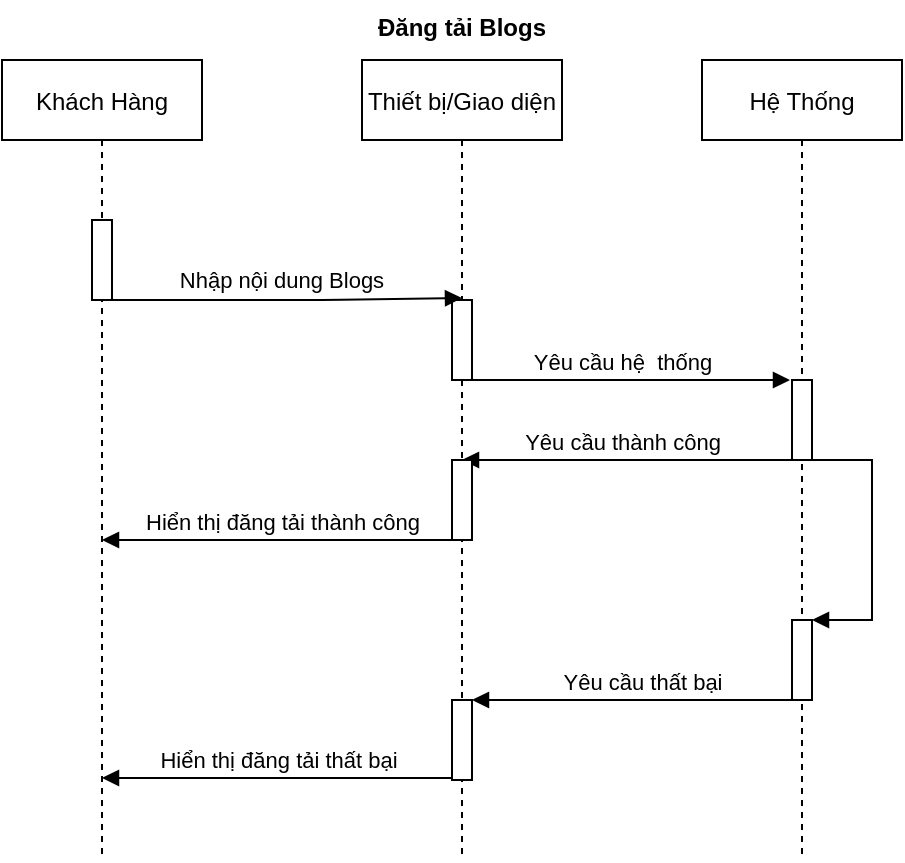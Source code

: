 <mxfile version="14.9.8" type="github">
  <diagram id="kgpKYQtTHZ0yAKxKKP6v" name="Page-1">
    <mxGraphModel dx="1422" dy="794" grid="1" gridSize="10" guides="1" tooltips="1" connect="1" arrows="1" fold="1" page="1" pageScale="1" pageWidth="850" pageHeight="1100" math="0" shadow="0">
      <root>
        <mxCell id="0" />
        <mxCell id="1" parent="0" />
        <mxCell id="CFdorZwno7517KHtC_0F-18" value="Khách Hàng" style="shape=umlLifeline;perimeter=lifelinePerimeter;container=1;collapsible=0;recursiveResize=0;rounded=0;shadow=0;strokeWidth=1;" vertex="1" parent="1">
          <mxGeometry x="130" y="90" width="100" height="400" as="geometry" />
        </mxCell>
        <mxCell id="CFdorZwno7517KHtC_0F-19" value="" style="points=[];perimeter=orthogonalPerimeter;rounded=0;shadow=0;strokeWidth=1;" vertex="1" parent="CFdorZwno7517KHtC_0F-18">
          <mxGeometry x="45" y="80" width="10" height="40" as="geometry" />
        </mxCell>
        <mxCell id="CFdorZwno7517KHtC_0F-20" value="Thiết bị/Giao diện" style="shape=umlLifeline;perimeter=lifelinePerimeter;container=1;collapsible=0;recursiveResize=0;rounded=0;shadow=0;strokeWidth=1;" vertex="1" parent="1">
          <mxGeometry x="310" y="90" width="100" height="400" as="geometry" />
        </mxCell>
        <mxCell id="CFdorZwno7517KHtC_0F-21" value="" style="points=[];perimeter=orthogonalPerimeter;rounded=0;shadow=0;strokeWidth=1;" vertex="1" parent="CFdorZwno7517KHtC_0F-20">
          <mxGeometry x="45" y="120" width="10" height="40" as="geometry" />
        </mxCell>
        <mxCell id="CFdorZwno7517KHtC_0F-22" value="Nhập nội dung Blogs" style="verticalAlign=bottom;endArrow=block;shadow=0;strokeWidth=1;" edge="1" parent="1" source="CFdorZwno7517KHtC_0F-19">
          <mxGeometry x="-0.029" y="1" relative="1" as="geometry">
            <mxPoint x="285" y="170" as="sourcePoint" />
            <mxPoint x="360" y="209" as="targetPoint" />
            <Array as="points">
              <mxPoint x="290" y="210" />
            </Array>
            <mxPoint as="offset" />
          </mxGeometry>
        </mxCell>
        <mxCell id="CFdorZwno7517KHtC_0F-23" value="Hệ Thống" style="shape=umlLifeline;perimeter=lifelinePerimeter;container=1;collapsible=0;recursiveResize=0;rounded=0;shadow=0;strokeWidth=1;" vertex="1" parent="1">
          <mxGeometry x="480" y="90" width="100" height="400" as="geometry" />
        </mxCell>
        <mxCell id="CFdorZwno7517KHtC_0F-24" value="" style="points=[];perimeter=orthogonalPerimeter;rounded=0;shadow=0;strokeWidth=1;" vertex="1" parent="CFdorZwno7517KHtC_0F-23">
          <mxGeometry x="45" y="160" width="10" height="40" as="geometry" />
        </mxCell>
        <mxCell id="CFdorZwno7517KHtC_0F-25" value="Yêu cầu hệ&amp;nbsp; thống" style="html=1;verticalAlign=bottom;endArrow=block;entryX=-0.1;entryY=0;entryDx=0;entryDy=0;entryPerimeter=0;" edge="1" parent="1" target="CFdorZwno7517KHtC_0F-24">
          <mxGeometry x="0.006" width="80" relative="1" as="geometry">
            <mxPoint x="355" y="250" as="sourcePoint" />
            <mxPoint x="520" y="250" as="targetPoint" />
            <mxPoint as="offset" />
          </mxGeometry>
        </mxCell>
        <mxCell id="CFdorZwno7517KHtC_0F-26" value="Yêu cầu thành công" style="html=1;verticalAlign=bottom;endArrow=block;exitX=0.5;exitY=1;exitDx=0;exitDy=0;exitPerimeter=0;" edge="1" parent="1" source="CFdorZwno7517KHtC_0F-24">
          <mxGeometry x="0.059" width="80" relative="1" as="geometry">
            <mxPoint x="445" y="290" as="sourcePoint" />
            <mxPoint x="360" y="290" as="targetPoint" />
            <mxPoint as="offset" />
          </mxGeometry>
        </mxCell>
        <mxCell id="CFdorZwno7517KHtC_0F-27" value="Hiển thị đăng tải thành công" style="html=1;verticalAlign=bottom;endArrow=block;exitX=0.5;exitY=1;exitDx=0;exitDy=0;exitPerimeter=0;" edge="1" parent="1" source="CFdorZwno7517KHtC_0F-28">
          <mxGeometry width="80" relative="1" as="geometry">
            <mxPoint x="350" y="330" as="sourcePoint" />
            <mxPoint x="180" y="330" as="targetPoint" />
            <mxPoint as="offset" />
          </mxGeometry>
        </mxCell>
        <mxCell id="CFdorZwno7517KHtC_0F-28" value="" style="points=[];perimeter=orthogonalPerimeter;rounded=0;shadow=0;strokeWidth=1;" vertex="1" parent="1">
          <mxGeometry x="355" y="290" width="10" height="40" as="geometry" />
        </mxCell>
        <mxCell id="CFdorZwno7517KHtC_0F-29" value="" style="html=1;points=[];perimeter=orthogonalPerimeter;" vertex="1" parent="1">
          <mxGeometry x="525" y="370" width="10" height="40" as="geometry" />
        </mxCell>
        <mxCell id="CFdorZwno7517KHtC_0F-30" value="" style="edgeStyle=orthogonalEdgeStyle;html=1;align=left;spacingLeft=2;endArrow=block;rounded=0;entryX=1;entryY=0;" edge="1" parent="1" target="CFdorZwno7517KHtC_0F-29">
          <mxGeometry y="85" relative="1" as="geometry">
            <mxPoint x="535" y="290" as="sourcePoint" />
            <Array as="points">
              <mxPoint x="565" y="290" />
              <mxPoint x="565" y="370" />
            </Array>
            <mxPoint as="offset" />
          </mxGeometry>
        </mxCell>
        <mxCell id="CFdorZwno7517KHtC_0F-31" value="Yêu cầu thất bại" style="html=1;verticalAlign=bottom;endArrow=block;exitX=0.5;exitY=1;exitDx=0;exitDy=0;exitPerimeter=0;" edge="1" parent="1">
          <mxGeometry width="80" relative="1" as="geometry">
            <mxPoint x="535" y="410" as="sourcePoint" />
            <mxPoint x="365" y="410" as="targetPoint" />
            <mxPoint as="offset" />
          </mxGeometry>
        </mxCell>
        <mxCell id="CFdorZwno7517KHtC_0F-32" value="" style="points=[];perimeter=orthogonalPerimeter;rounded=0;shadow=0;strokeWidth=1;" vertex="1" parent="1">
          <mxGeometry x="355" y="410" width="10" height="40" as="geometry" />
        </mxCell>
        <mxCell id="CFdorZwno7517KHtC_0F-33" value="Hiển thị đăng tải thất bại" style="html=1;verticalAlign=bottom;endArrow=block;exitX=0.5;exitY=1;exitDx=0;exitDy=0;exitPerimeter=0;" edge="1" parent="1" target="CFdorZwno7517KHtC_0F-18">
          <mxGeometry width="80" relative="1" as="geometry">
            <mxPoint x="355" y="449" as="sourcePoint" />
            <mxPoint x="185" y="449" as="targetPoint" />
            <mxPoint as="offset" />
          </mxGeometry>
        </mxCell>
        <mxCell id="CFdorZwno7517KHtC_0F-34" value="Đăng tải Blogs" style="text;align=center;fontStyle=1;verticalAlign=middle;spacingLeft=3;spacingRight=3;strokeColor=none;rotatable=0;points=[[0,0.5],[1,0.5]];portConstraint=eastwest;" vertex="1" parent="1">
          <mxGeometry x="320" y="60" width="80" height="26" as="geometry" />
        </mxCell>
      </root>
    </mxGraphModel>
  </diagram>
</mxfile>
